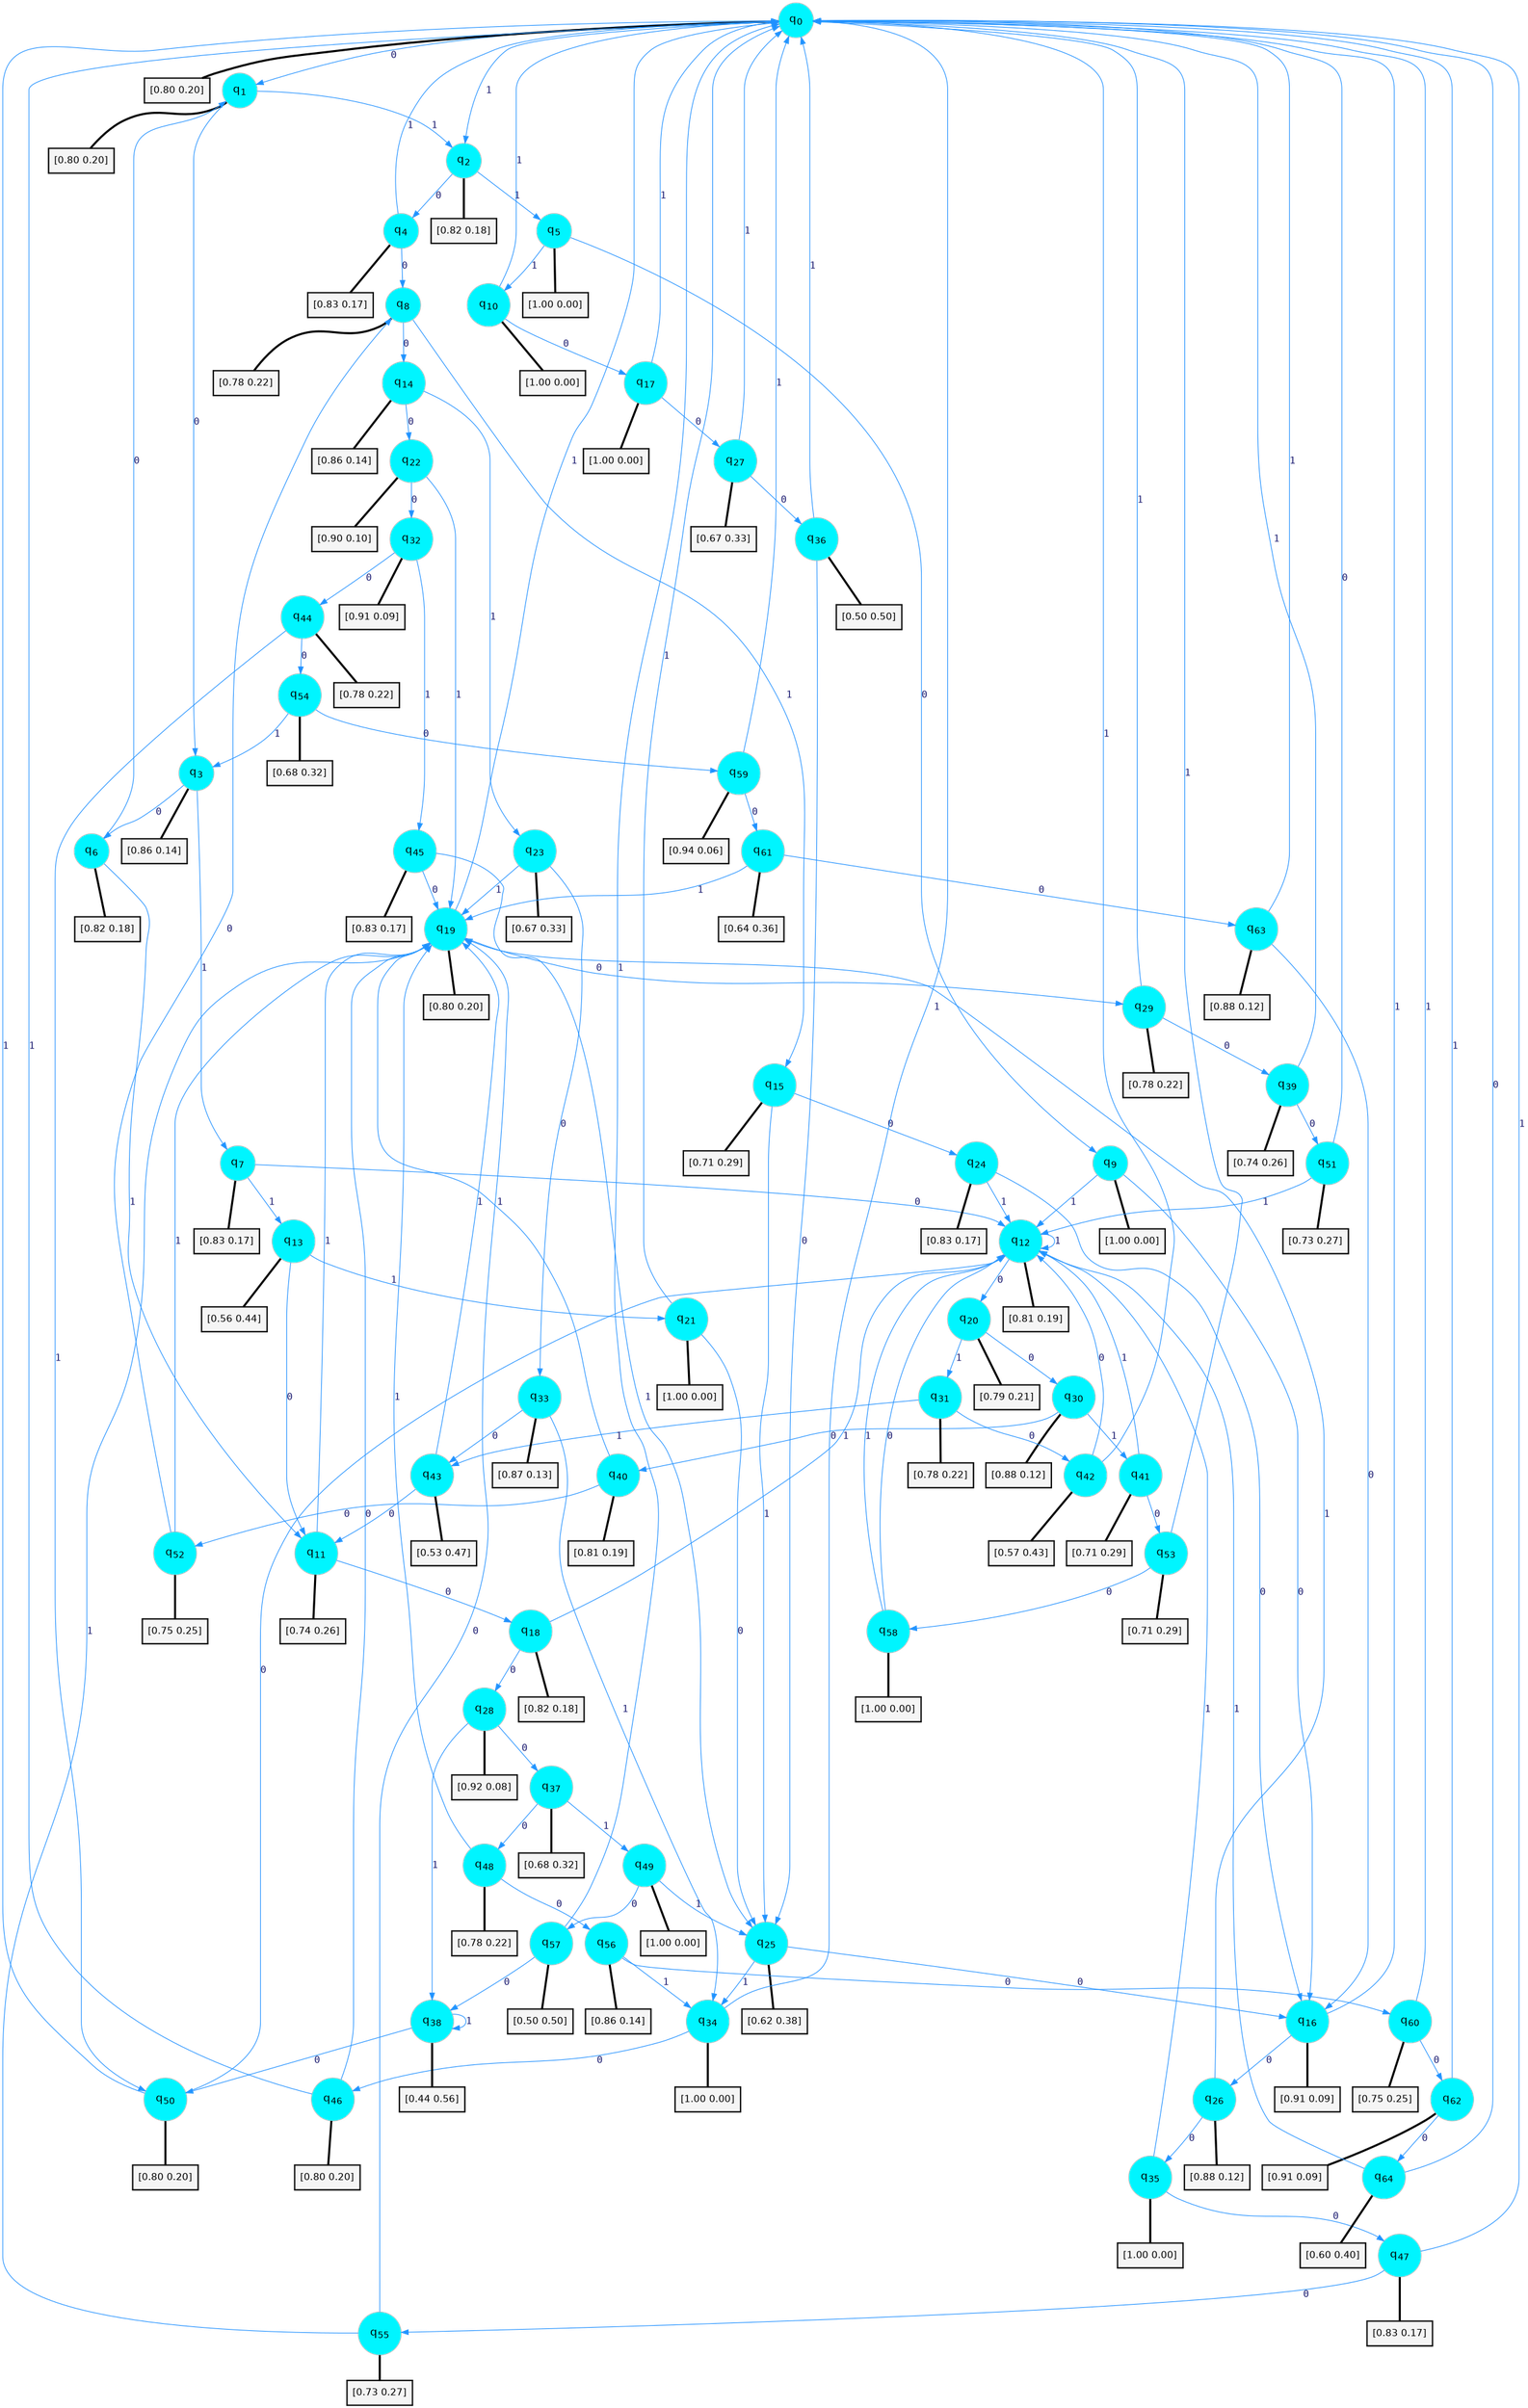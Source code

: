digraph G {
graph [
bgcolor=transparent, dpi=300, rankdir=TD, size="40,25"];
node [
color=gray, fillcolor=turquoise1, fontcolor=black, fontname=Helvetica, fontsize=16, fontweight=bold, shape=circle, style=filled];
edge [
arrowsize=1, color=dodgerblue1, fontcolor=midnightblue, fontname=courier, fontweight=bold, penwidth=1, style=solid, weight=20];
0[label=<q<SUB>0</SUB>>];
1[label=<q<SUB>1</SUB>>];
2[label=<q<SUB>2</SUB>>];
3[label=<q<SUB>3</SUB>>];
4[label=<q<SUB>4</SUB>>];
5[label=<q<SUB>5</SUB>>];
6[label=<q<SUB>6</SUB>>];
7[label=<q<SUB>7</SUB>>];
8[label=<q<SUB>8</SUB>>];
9[label=<q<SUB>9</SUB>>];
10[label=<q<SUB>10</SUB>>];
11[label=<q<SUB>11</SUB>>];
12[label=<q<SUB>12</SUB>>];
13[label=<q<SUB>13</SUB>>];
14[label=<q<SUB>14</SUB>>];
15[label=<q<SUB>15</SUB>>];
16[label=<q<SUB>16</SUB>>];
17[label=<q<SUB>17</SUB>>];
18[label=<q<SUB>18</SUB>>];
19[label=<q<SUB>19</SUB>>];
20[label=<q<SUB>20</SUB>>];
21[label=<q<SUB>21</SUB>>];
22[label=<q<SUB>22</SUB>>];
23[label=<q<SUB>23</SUB>>];
24[label=<q<SUB>24</SUB>>];
25[label=<q<SUB>25</SUB>>];
26[label=<q<SUB>26</SUB>>];
27[label=<q<SUB>27</SUB>>];
28[label=<q<SUB>28</SUB>>];
29[label=<q<SUB>29</SUB>>];
30[label=<q<SUB>30</SUB>>];
31[label=<q<SUB>31</SUB>>];
32[label=<q<SUB>32</SUB>>];
33[label=<q<SUB>33</SUB>>];
34[label=<q<SUB>34</SUB>>];
35[label=<q<SUB>35</SUB>>];
36[label=<q<SUB>36</SUB>>];
37[label=<q<SUB>37</SUB>>];
38[label=<q<SUB>38</SUB>>];
39[label=<q<SUB>39</SUB>>];
40[label=<q<SUB>40</SUB>>];
41[label=<q<SUB>41</SUB>>];
42[label=<q<SUB>42</SUB>>];
43[label=<q<SUB>43</SUB>>];
44[label=<q<SUB>44</SUB>>];
45[label=<q<SUB>45</SUB>>];
46[label=<q<SUB>46</SUB>>];
47[label=<q<SUB>47</SUB>>];
48[label=<q<SUB>48</SUB>>];
49[label=<q<SUB>49</SUB>>];
50[label=<q<SUB>50</SUB>>];
51[label=<q<SUB>51</SUB>>];
52[label=<q<SUB>52</SUB>>];
53[label=<q<SUB>53</SUB>>];
54[label=<q<SUB>54</SUB>>];
55[label=<q<SUB>55</SUB>>];
56[label=<q<SUB>56</SUB>>];
57[label=<q<SUB>57</SUB>>];
58[label=<q<SUB>58</SUB>>];
59[label=<q<SUB>59</SUB>>];
60[label=<q<SUB>60</SUB>>];
61[label=<q<SUB>61</SUB>>];
62[label=<q<SUB>62</SUB>>];
63[label=<q<SUB>63</SUB>>];
64[label=<q<SUB>64</SUB>>];
65[label="[0.80 0.20]", shape=box,fontcolor=black, fontname=Helvetica, fontsize=14, penwidth=2, fillcolor=whitesmoke,color=black];
66[label="[0.80 0.20]", shape=box,fontcolor=black, fontname=Helvetica, fontsize=14, penwidth=2, fillcolor=whitesmoke,color=black];
67[label="[0.82 0.18]", shape=box,fontcolor=black, fontname=Helvetica, fontsize=14, penwidth=2, fillcolor=whitesmoke,color=black];
68[label="[0.86 0.14]", shape=box,fontcolor=black, fontname=Helvetica, fontsize=14, penwidth=2, fillcolor=whitesmoke,color=black];
69[label="[0.83 0.17]", shape=box,fontcolor=black, fontname=Helvetica, fontsize=14, penwidth=2, fillcolor=whitesmoke,color=black];
70[label="[1.00 0.00]", shape=box,fontcolor=black, fontname=Helvetica, fontsize=14, penwidth=2, fillcolor=whitesmoke,color=black];
71[label="[0.82 0.18]", shape=box,fontcolor=black, fontname=Helvetica, fontsize=14, penwidth=2, fillcolor=whitesmoke,color=black];
72[label="[0.83 0.17]", shape=box,fontcolor=black, fontname=Helvetica, fontsize=14, penwidth=2, fillcolor=whitesmoke,color=black];
73[label="[0.78 0.22]", shape=box,fontcolor=black, fontname=Helvetica, fontsize=14, penwidth=2, fillcolor=whitesmoke,color=black];
74[label="[1.00 0.00]", shape=box,fontcolor=black, fontname=Helvetica, fontsize=14, penwidth=2, fillcolor=whitesmoke,color=black];
75[label="[1.00 0.00]", shape=box,fontcolor=black, fontname=Helvetica, fontsize=14, penwidth=2, fillcolor=whitesmoke,color=black];
76[label="[0.74 0.26]", shape=box,fontcolor=black, fontname=Helvetica, fontsize=14, penwidth=2, fillcolor=whitesmoke,color=black];
77[label="[0.81 0.19]", shape=box,fontcolor=black, fontname=Helvetica, fontsize=14, penwidth=2, fillcolor=whitesmoke,color=black];
78[label="[0.56 0.44]", shape=box,fontcolor=black, fontname=Helvetica, fontsize=14, penwidth=2, fillcolor=whitesmoke,color=black];
79[label="[0.86 0.14]", shape=box,fontcolor=black, fontname=Helvetica, fontsize=14, penwidth=2, fillcolor=whitesmoke,color=black];
80[label="[0.71 0.29]", shape=box,fontcolor=black, fontname=Helvetica, fontsize=14, penwidth=2, fillcolor=whitesmoke,color=black];
81[label="[0.91 0.09]", shape=box,fontcolor=black, fontname=Helvetica, fontsize=14, penwidth=2, fillcolor=whitesmoke,color=black];
82[label="[1.00 0.00]", shape=box,fontcolor=black, fontname=Helvetica, fontsize=14, penwidth=2, fillcolor=whitesmoke,color=black];
83[label="[0.82 0.18]", shape=box,fontcolor=black, fontname=Helvetica, fontsize=14, penwidth=2, fillcolor=whitesmoke,color=black];
84[label="[0.80 0.20]", shape=box,fontcolor=black, fontname=Helvetica, fontsize=14, penwidth=2, fillcolor=whitesmoke,color=black];
85[label="[0.79 0.21]", shape=box,fontcolor=black, fontname=Helvetica, fontsize=14, penwidth=2, fillcolor=whitesmoke,color=black];
86[label="[1.00 0.00]", shape=box,fontcolor=black, fontname=Helvetica, fontsize=14, penwidth=2, fillcolor=whitesmoke,color=black];
87[label="[0.90 0.10]", shape=box,fontcolor=black, fontname=Helvetica, fontsize=14, penwidth=2, fillcolor=whitesmoke,color=black];
88[label="[0.67 0.33]", shape=box,fontcolor=black, fontname=Helvetica, fontsize=14, penwidth=2, fillcolor=whitesmoke,color=black];
89[label="[0.83 0.17]", shape=box,fontcolor=black, fontname=Helvetica, fontsize=14, penwidth=2, fillcolor=whitesmoke,color=black];
90[label="[0.62 0.38]", shape=box,fontcolor=black, fontname=Helvetica, fontsize=14, penwidth=2, fillcolor=whitesmoke,color=black];
91[label="[0.88 0.12]", shape=box,fontcolor=black, fontname=Helvetica, fontsize=14, penwidth=2, fillcolor=whitesmoke,color=black];
92[label="[0.67 0.33]", shape=box,fontcolor=black, fontname=Helvetica, fontsize=14, penwidth=2, fillcolor=whitesmoke,color=black];
93[label="[0.92 0.08]", shape=box,fontcolor=black, fontname=Helvetica, fontsize=14, penwidth=2, fillcolor=whitesmoke,color=black];
94[label="[0.78 0.22]", shape=box,fontcolor=black, fontname=Helvetica, fontsize=14, penwidth=2, fillcolor=whitesmoke,color=black];
95[label="[0.88 0.12]", shape=box,fontcolor=black, fontname=Helvetica, fontsize=14, penwidth=2, fillcolor=whitesmoke,color=black];
96[label="[0.78 0.22]", shape=box,fontcolor=black, fontname=Helvetica, fontsize=14, penwidth=2, fillcolor=whitesmoke,color=black];
97[label="[0.91 0.09]", shape=box,fontcolor=black, fontname=Helvetica, fontsize=14, penwidth=2, fillcolor=whitesmoke,color=black];
98[label="[0.87 0.13]", shape=box,fontcolor=black, fontname=Helvetica, fontsize=14, penwidth=2, fillcolor=whitesmoke,color=black];
99[label="[1.00 0.00]", shape=box,fontcolor=black, fontname=Helvetica, fontsize=14, penwidth=2, fillcolor=whitesmoke,color=black];
100[label="[1.00 0.00]", shape=box,fontcolor=black, fontname=Helvetica, fontsize=14, penwidth=2, fillcolor=whitesmoke,color=black];
101[label="[0.50 0.50]", shape=box,fontcolor=black, fontname=Helvetica, fontsize=14, penwidth=2, fillcolor=whitesmoke,color=black];
102[label="[0.68 0.32]", shape=box,fontcolor=black, fontname=Helvetica, fontsize=14, penwidth=2, fillcolor=whitesmoke,color=black];
103[label="[0.44 0.56]", shape=box,fontcolor=black, fontname=Helvetica, fontsize=14, penwidth=2, fillcolor=whitesmoke,color=black];
104[label="[0.74 0.26]", shape=box,fontcolor=black, fontname=Helvetica, fontsize=14, penwidth=2, fillcolor=whitesmoke,color=black];
105[label="[0.81 0.19]", shape=box,fontcolor=black, fontname=Helvetica, fontsize=14, penwidth=2, fillcolor=whitesmoke,color=black];
106[label="[0.71 0.29]", shape=box,fontcolor=black, fontname=Helvetica, fontsize=14, penwidth=2, fillcolor=whitesmoke,color=black];
107[label="[0.57 0.43]", shape=box,fontcolor=black, fontname=Helvetica, fontsize=14, penwidth=2, fillcolor=whitesmoke,color=black];
108[label="[0.53 0.47]", shape=box,fontcolor=black, fontname=Helvetica, fontsize=14, penwidth=2, fillcolor=whitesmoke,color=black];
109[label="[0.78 0.22]", shape=box,fontcolor=black, fontname=Helvetica, fontsize=14, penwidth=2, fillcolor=whitesmoke,color=black];
110[label="[0.83 0.17]", shape=box,fontcolor=black, fontname=Helvetica, fontsize=14, penwidth=2, fillcolor=whitesmoke,color=black];
111[label="[0.80 0.20]", shape=box,fontcolor=black, fontname=Helvetica, fontsize=14, penwidth=2, fillcolor=whitesmoke,color=black];
112[label="[0.83 0.17]", shape=box,fontcolor=black, fontname=Helvetica, fontsize=14, penwidth=2, fillcolor=whitesmoke,color=black];
113[label="[0.78 0.22]", shape=box,fontcolor=black, fontname=Helvetica, fontsize=14, penwidth=2, fillcolor=whitesmoke,color=black];
114[label="[1.00 0.00]", shape=box,fontcolor=black, fontname=Helvetica, fontsize=14, penwidth=2, fillcolor=whitesmoke,color=black];
115[label="[0.80 0.20]", shape=box,fontcolor=black, fontname=Helvetica, fontsize=14, penwidth=2, fillcolor=whitesmoke,color=black];
116[label="[0.73 0.27]", shape=box,fontcolor=black, fontname=Helvetica, fontsize=14, penwidth=2, fillcolor=whitesmoke,color=black];
117[label="[0.75 0.25]", shape=box,fontcolor=black, fontname=Helvetica, fontsize=14, penwidth=2, fillcolor=whitesmoke,color=black];
118[label="[0.71 0.29]", shape=box,fontcolor=black, fontname=Helvetica, fontsize=14, penwidth=2, fillcolor=whitesmoke,color=black];
119[label="[0.68 0.32]", shape=box,fontcolor=black, fontname=Helvetica, fontsize=14, penwidth=2, fillcolor=whitesmoke,color=black];
120[label="[0.73 0.27]", shape=box,fontcolor=black, fontname=Helvetica, fontsize=14, penwidth=2, fillcolor=whitesmoke,color=black];
121[label="[0.86 0.14]", shape=box,fontcolor=black, fontname=Helvetica, fontsize=14, penwidth=2, fillcolor=whitesmoke,color=black];
122[label="[0.50 0.50]", shape=box,fontcolor=black, fontname=Helvetica, fontsize=14, penwidth=2, fillcolor=whitesmoke,color=black];
123[label="[1.00 0.00]", shape=box,fontcolor=black, fontname=Helvetica, fontsize=14, penwidth=2, fillcolor=whitesmoke,color=black];
124[label="[0.94 0.06]", shape=box,fontcolor=black, fontname=Helvetica, fontsize=14, penwidth=2, fillcolor=whitesmoke,color=black];
125[label="[0.75 0.25]", shape=box,fontcolor=black, fontname=Helvetica, fontsize=14, penwidth=2, fillcolor=whitesmoke,color=black];
126[label="[0.64 0.36]", shape=box,fontcolor=black, fontname=Helvetica, fontsize=14, penwidth=2, fillcolor=whitesmoke,color=black];
127[label="[0.91 0.09]", shape=box,fontcolor=black, fontname=Helvetica, fontsize=14, penwidth=2, fillcolor=whitesmoke,color=black];
128[label="[0.88 0.12]", shape=box,fontcolor=black, fontname=Helvetica, fontsize=14, penwidth=2, fillcolor=whitesmoke,color=black];
129[label="[0.60 0.40]", shape=box,fontcolor=black, fontname=Helvetica, fontsize=14, penwidth=2, fillcolor=whitesmoke,color=black];
0->1 [label=0];
0->2 [label=1];
0->65 [arrowhead=none, penwidth=3,color=black];
1->3 [label=0];
1->2 [label=1];
1->66 [arrowhead=none, penwidth=3,color=black];
2->4 [label=0];
2->5 [label=1];
2->67 [arrowhead=none, penwidth=3,color=black];
3->6 [label=0];
3->7 [label=1];
3->68 [arrowhead=none, penwidth=3,color=black];
4->8 [label=0];
4->0 [label=1];
4->69 [arrowhead=none, penwidth=3,color=black];
5->9 [label=0];
5->10 [label=1];
5->70 [arrowhead=none, penwidth=3,color=black];
6->1 [label=0];
6->11 [label=1];
6->71 [arrowhead=none, penwidth=3,color=black];
7->12 [label=0];
7->13 [label=1];
7->72 [arrowhead=none, penwidth=3,color=black];
8->14 [label=0];
8->15 [label=1];
8->73 [arrowhead=none, penwidth=3,color=black];
9->16 [label=0];
9->12 [label=1];
9->74 [arrowhead=none, penwidth=3,color=black];
10->17 [label=0];
10->0 [label=1];
10->75 [arrowhead=none, penwidth=3,color=black];
11->18 [label=0];
11->19 [label=1];
11->76 [arrowhead=none, penwidth=3,color=black];
12->20 [label=0];
12->12 [label=1];
12->77 [arrowhead=none, penwidth=3,color=black];
13->11 [label=0];
13->21 [label=1];
13->78 [arrowhead=none, penwidth=3,color=black];
14->22 [label=0];
14->23 [label=1];
14->79 [arrowhead=none, penwidth=3,color=black];
15->24 [label=0];
15->25 [label=1];
15->80 [arrowhead=none, penwidth=3,color=black];
16->26 [label=0];
16->0 [label=1];
16->81 [arrowhead=none, penwidth=3,color=black];
17->27 [label=0];
17->0 [label=1];
17->82 [arrowhead=none, penwidth=3,color=black];
18->28 [label=0];
18->12 [label=1];
18->83 [arrowhead=none, penwidth=3,color=black];
19->29 [label=0];
19->0 [label=1];
19->84 [arrowhead=none, penwidth=3,color=black];
20->30 [label=0];
20->31 [label=1];
20->85 [arrowhead=none, penwidth=3,color=black];
21->25 [label=0];
21->0 [label=1];
21->86 [arrowhead=none, penwidth=3,color=black];
22->32 [label=0];
22->19 [label=1];
22->87 [arrowhead=none, penwidth=3,color=black];
23->33 [label=0];
23->19 [label=1];
23->88 [arrowhead=none, penwidth=3,color=black];
24->16 [label=0];
24->12 [label=1];
24->89 [arrowhead=none, penwidth=3,color=black];
25->16 [label=0];
25->34 [label=1];
25->90 [arrowhead=none, penwidth=3,color=black];
26->35 [label=0];
26->19 [label=1];
26->91 [arrowhead=none, penwidth=3,color=black];
27->36 [label=0];
27->0 [label=1];
27->92 [arrowhead=none, penwidth=3,color=black];
28->37 [label=0];
28->38 [label=1];
28->93 [arrowhead=none, penwidth=3,color=black];
29->39 [label=0];
29->0 [label=1];
29->94 [arrowhead=none, penwidth=3,color=black];
30->40 [label=0];
30->41 [label=1];
30->95 [arrowhead=none, penwidth=3,color=black];
31->42 [label=0];
31->43 [label=1];
31->96 [arrowhead=none, penwidth=3,color=black];
32->44 [label=0];
32->45 [label=1];
32->97 [arrowhead=none, penwidth=3,color=black];
33->43 [label=0];
33->34 [label=1];
33->98 [arrowhead=none, penwidth=3,color=black];
34->46 [label=0];
34->0 [label=1];
34->99 [arrowhead=none, penwidth=3,color=black];
35->47 [label=0];
35->12 [label=1];
35->100 [arrowhead=none, penwidth=3,color=black];
36->25 [label=0];
36->0 [label=1];
36->101 [arrowhead=none, penwidth=3,color=black];
37->48 [label=0];
37->49 [label=1];
37->102 [arrowhead=none, penwidth=3,color=black];
38->50 [label=0];
38->38 [label=1];
38->103 [arrowhead=none, penwidth=3,color=black];
39->51 [label=0];
39->0 [label=1];
39->104 [arrowhead=none, penwidth=3,color=black];
40->52 [label=0];
40->19 [label=1];
40->105 [arrowhead=none, penwidth=3,color=black];
41->53 [label=0];
41->12 [label=1];
41->106 [arrowhead=none, penwidth=3,color=black];
42->12 [label=0];
42->0 [label=1];
42->107 [arrowhead=none, penwidth=3,color=black];
43->11 [label=0];
43->19 [label=1];
43->108 [arrowhead=none, penwidth=3,color=black];
44->54 [label=0];
44->50 [label=1];
44->109 [arrowhead=none, penwidth=3,color=black];
45->19 [label=0];
45->25 [label=1];
45->110 [arrowhead=none, penwidth=3,color=black];
46->19 [label=0];
46->0 [label=1];
46->111 [arrowhead=none, penwidth=3,color=black];
47->55 [label=0];
47->0 [label=1];
47->112 [arrowhead=none, penwidth=3,color=black];
48->56 [label=0];
48->19 [label=1];
48->113 [arrowhead=none, penwidth=3,color=black];
49->57 [label=0];
49->25 [label=1];
49->114 [arrowhead=none, penwidth=3,color=black];
50->12 [label=0];
50->0 [label=1];
50->115 [arrowhead=none, penwidth=3,color=black];
51->0 [label=0];
51->12 [label=1];
51->116 [arrowhead=none, penwidth=3,color=black];
52->8 [label=0];
52->19 [label=1];
52->117 [arrowhead=none, penwidth=3,color=black];
53->58 [label=0];
53->0 [label=1];
53->118 [arrowhead=none, penwidth=3,color=black];
54->59 [label=0];
54->3 [label=1];
54->119 [arrowhead=none, penwidth=3,color=black];
55->19 [label=0];
55->19 [label=1];
55->120 [arrowhead=none, penwidth=3,color=black];
56->60 [label=0];
56->34 [label=1];
56->121 [arrowhead=none, penwidth=3,color=black];
57->38 [label=0];
57->0 [label=1];
57->122 [arrowhead=none, penwidth=3,color=black];
58->12 [label=0];
58->12 [label=1];
58->123 [arrowhead=none, penwidth=3,color=black];
59->61 [label=0];
59->0 [label=1];
59->124 [arrowhead=none, penwidth=3,color=black];
60->62 [label=0];
60->0 [label=1];
60->125 [arrowhead=none, penwidth=3,color=black];
61->63 [label=0];
61->19 [label=1];
61->126 [arrowhead=none, penwidth=3,color=black];
62->64 [label=0];
62->0 [label=1];
62->127 [arrowhead=none, penwidth=3,color=black];
63->16 [label=0];
63->0 [label=1];
63->128 [arrowhead=none, penwidth=3,color=black];
64->0 [label=0];
64->12 [label=1];
64->129 [arrowhead=none, penwidth=3,color=black];
}
